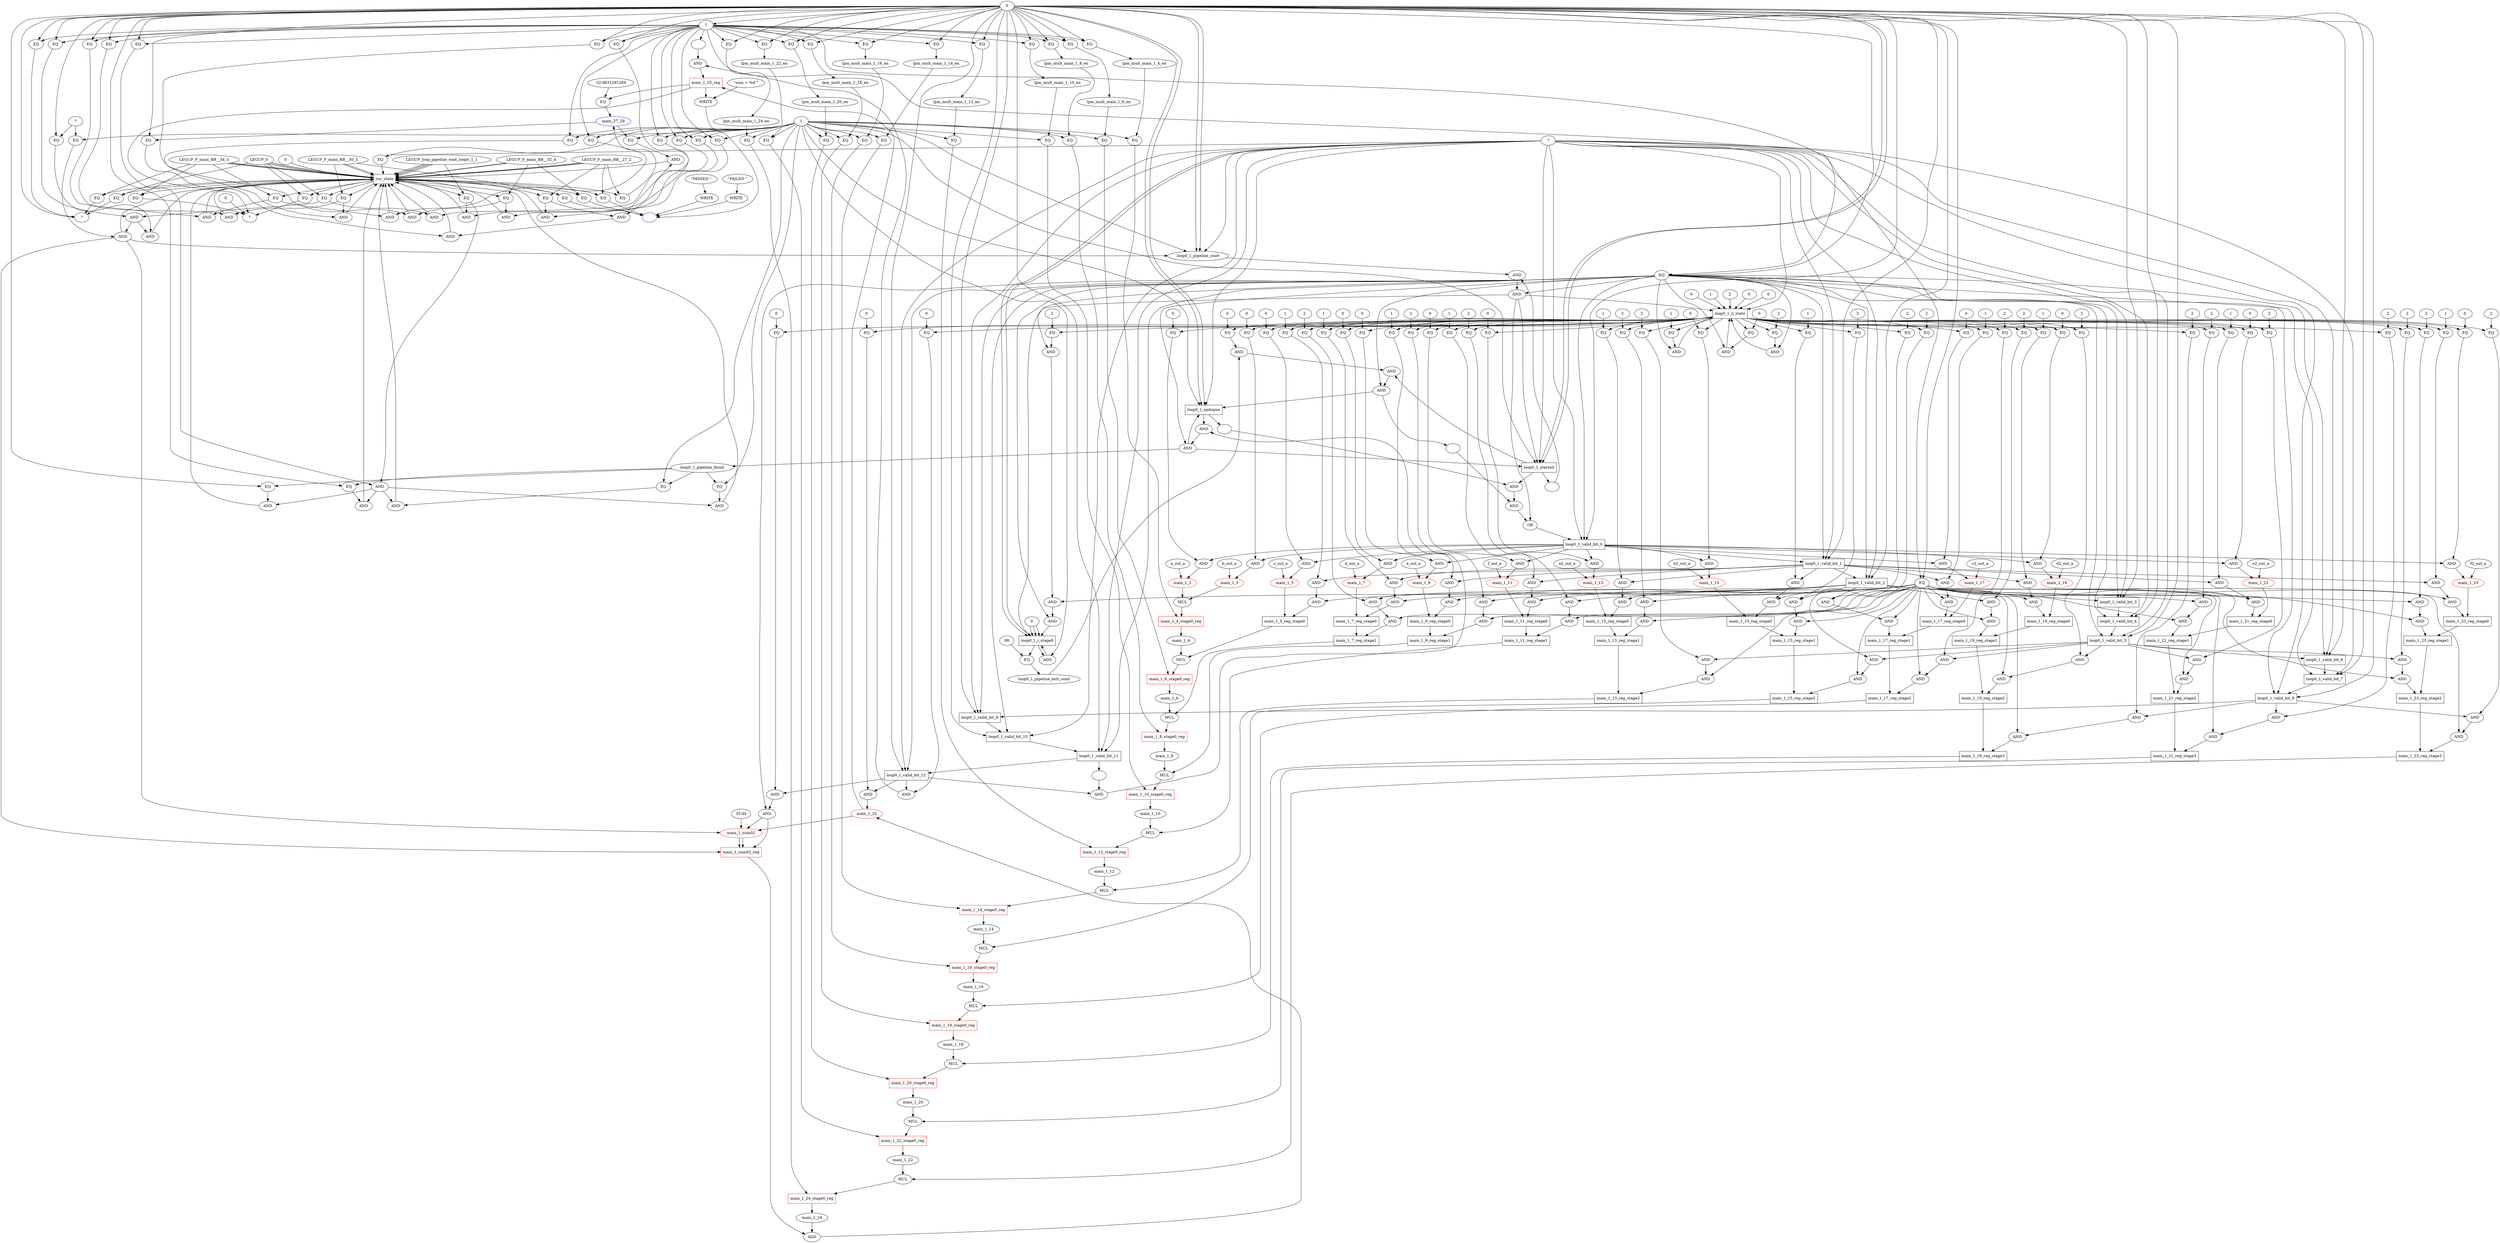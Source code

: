 //----------------------------------------------------------------------------//
// Generated by LegUp High-Level Synthesis Tool Version 4.0 (http://legup.org)
// Compiled: Mon Jun  4 15:32:40 2018
// University of Toronto
// For research and academic purposes only. Commercial use is prohibited.
// Please send bugs to: legup@eecg.toronto.edu
// Date: Wed Jan  2 16:47:41 2019
//----------------------------------------------------------------------------//

digraph {
Node0x2b02ba0[label="?"];
Node0x2b03070[label="0"];
Node0x2b03070 -> Node0x2b02ba0;
Node0x2b03290[label="EQ"];
Node0x2b03290 -> Node0x2b02ba0;
Node0x2b046b0[label="EQ"];
Node0x2b046b0 -> Node0x2b02ba0;
Node0x2b40550[label="EQ"];
Node0x2b40550 -> Node0x2b02ba0;
Node0x2b02e20[label="?"];
Node0x2b40840[label="0"];
Node0x2b40840 -> Node0x2b02e20;
Node0x2b14910[label="main_1_25_reg",shape=box,color=red];
Node0x2b14910 -> Node0x2b02e20;
Node0x2b40ab0[label="EQ"];
Node0x2b40ab0 -> Node0x2b02e20;
Node0x2b40d80[label="EQ"];
Node0x2b40d80 -> Node0x2b02e20;
Node0x2b8d130[label="",color=blue,color=blue,color=blue];
Node0x2b8d210[label="WRITE"];
Node0x2b8d210 -> Node0x2b8d130;
Node0x2b8d6c0[label="WRITE"];
Node0x2b8d6c0 -> Node0x2b8d130;
Node0x2b8dac0[label="WRITE"];
Node0x2b8dac0 -> Node0x2b8d130;
Node0x2b8def0[label="EQ"];
Node0x2b8def0 -> Node0x2b8d130;
Node0x2b8e1d0[label="EQ"];
Node0x2b8e1d0 -> Node0x2b8d130;
Node0x2b8e4b0[label="EQ"];
Node0x2b8e4b0 -> Node0x2b8d130;
Node0x2b02cf0[label="?"];
Node0x2b02cf0 -> Node0x2b03290;
Node0x2b03070 -> Node0x2b03290;
Node0x2b048c0[label="cur_state",shape=box];
Node0x2b048c0 -> Node0x2b046b0;
Node0x2b04ac0[label="LEGUP_0"];
Node0x2b04ac0 -> Node0x2b046b0;
Node0x2b048c0 -> Node0x2b40550;
Node0x2b05780[label="LEGUP_F_main_BB__34_5"];
Node0x2b05780 -> Node0x2b40550;
Node0x2b14b30[label="main_1_25",color=red];
Node0x2b14b30 -> Node0x2b14910;
Node0x2b3c510[label="AND"];
Node0x2b3c510 -> Node0x2b14910;
Node0x2b048c0 -> Node0x2b40ab0;
Node0x2b04ac0 -> Node0x2b40ab0;
Node0x2b048c0 -> Node0x2b40d80;
Node0x2b05780 -> Node0x2b40d80;
Node0x2b8d430[label="\"sum = %d \""];
Node0x2b8d430 -> Node0x2b8d210;
Node0x2b14910 -> Node0x2b8d210;
Node0x2b8d8c0[label="\"PASSED \""];
Node0x2b8d8c0 -> Node0x2b8d6c0;
Node0x2b8dcf0[label="\"FAILED \""];
Node0x2b8dcf0 -> Node0x2b8dac0;
Node0x2b048c0 -> Node0x2b8def0;
Node0x2b04f90[label="LEGUP_F_main_BB__27_2"];
Node0x2b04f90 -> Node0x2b8def0;
Node0x2b048c0 -> Node0x2b8e1d0;
Node0x2b050b0[label="LEGUP_F_main_BB__30_3"];
Node0x2b050b0 -> Node0x2b8e1d0;
Node0x2b048c0 -> Node0x2b8e4b0;
Node0x2b05530[label="LEGUP_F_main_BB__32_4"];
Node0x2b05530 -> Node0x2b8e4b0;
Node0x2b03070 -> Node0x2b02cf0;
Node0x2b04ac0 -> Node0x2b048c0;
Node0x2b04ce0[label="LEGUP_loop_pipeline_wait_loop0_1_1"];
Node0x2b04ce0 -> Node0x2b048c0;
Node0x2b04ac0 -> Node0x2b048c0;
Node0x2b04ce0 -> Node0x2b048c0;
Node0x2b04f90 -> Node0x2b048c0;
Node0x2b04ce0 -> Node0x2b048c0;
Node0x2b04f90 -> Node0x2b048c0;
Node0x2b04ce0 -> Node0x2b048c0;
Node0x2b04f90 -> Node0x2b048c0;
Node0x2b050b0 -> Node0x2b048c0;
Node0x2b05530 -> Node0x2b048c0;
Node0x2b050b0 -> Node0x2b048c0;
Node0x2b05780 -> Node0x2b048c0;
Node0x2b05530 -> Node0x2b048c0;
Node0x2b05780 -> Node0x2b048c0;
Node0x2b05780 -> Node0x2b048c0;
Node0x2b04ac0 -> Node0x2b048c0;
Node0x2b052f0[label="0"];
Node0x2b052f0 -> Node0x2b048c0;
Node0x2b05d50[label="AND"];
Node0x2b05d50 -> Node0x2b048c0;
Node0x2b066c0[label="AND"];
Node0x2b066c0 -> Node0x2b048c0;
Node0x2b07150[label="AND"];
Node0x2b07150 -> Node0x2b048c0;
Node0x2b07680[label="AND"];
Node0x2b07680 -> Node0x2b048c0;
Node0x2b07e20[label="AND"];
Node0x2b07e20 -> Node0x2b048c0;
Node0x2b12470[label="AND"];
Node0x2b12470 -> Node0x2b048c0;
Node0x2b129a0[label="AND"];
Node0x2b129a0 -> Node0x2b048c0;
Node0x2b12ed0[label="AND"];
Node0x2b12ed0 -> Node0x2b048c0;
Node0x2b13400[label="AND"];
Node0x2b13400 -> Node0x2b048c0;
Node0x2b13ba0[label="AND"];
Node0x2b13ba0 -> Node0x2b048c0;
Node0x2b3d590[label="AND"];
Node0x2b3d590 -> Node0x2b048c0;
Node0x2b3dac0[label="AND"];
Node0x2b3dac0 -> Node0x2b048c0;
Node0x2b3e260[label="AND"];
Node0x2b3e260 -> Node0x2b048c0;
Node0x2b3e790[label="AND"];
Node0x2b3e790 -> Node0x2b048c0;
Node0x2b3ef30[label="AND"];
Node0x2b3ef30 -> Node0x2b048c0;
Node0x2b3f570[label="AND"];
Node0x2b3f570 -> Node0x2b048c0;
Node0x2b3fd10[label="AND"];
Node0x2b3fd10 -> Node0x2b048c0;
Node0x2b40240[label="EQ"];
Node0x2b40240 -> Node0x2b048c0;
Node0x2b14d50[label="ADD"];
Node0x2b14d50 -> Node0x2b14b30;
Node0x2b3be10[label="AND"];
Node0x2b3be10 -> Node0x2b14b30;
Node0x2b3c710[label=""];
Node0x2b3c710 -> Node0x2b3c510;
Node0x2b3c980[label="AND"];
Node0x2b3c980 -> Node0x2b3c510;
Node0x2b05f50[label="EQ"];
Node0x2b05f50 -> Node0x2b05d50;
Node0x2b06250[label="EQ"];
Node0x2b06250 -> Node0x2b05d50;
Node0x2b068a0[label="AND"];
Node0x2b068a0 -> Node0x2b066c0;
Node0x2b06e10[label="EQ"];
Node0x2b06e10 -> Node0x2b066c0;
Node0x2b068a0 -> Node0x2b07150;
Node0x2b073a0[label="EQ"];
Node0x2b073a0 -> Node0x2b07150;
Node0x2b07860[label="EQ"];
Node0x2b07860 -> Node0x2b07680;
Node0x2b07b60[label="EQ"];
Node0x2b07b60 -> Node0x2b07680;
Node0x2b08000[label="AND"];
Node0x2b08000 -> Node0x2b07e20;
Node0x2b08570[label="EQ"];
Node0x2b08570 -> Node0x2b07e20;
Node0x2b08000 -> Node0x2b12470;
Node0x2b126c0[label="EQ"];
Node0x2b126c0 -> Node0x2b12470;
Node0x2b08000 -> Node0x2b129a0;
Node0x2b12bf0[label="EQ"];
Node0x2b12bf0 -> Node0x2b129a0;
Node0x2b08000 -> Node0x2b12ed0;
Node0x2b13120[label="EQ"];
Node0x2b13120 -> Node0x2b12ed0;
Node0x2b135e0[label="EQ"];
Node0x2b135e0 -> Node0x2b13400;
Node0x2b138e0[label="EQ"];
Node0x2b138e0 -> Node0x2b13400;
Node0x2b13d80[label="AND"];
Node0x2b13d80 -> Node0x2b13ba0;
Node0x2b142f0[label="EQ"];
Node0x2b142f0 -> Node0x2b13ba0;
Node0x2b13d80 -> Node0x2b3d590;
Node0x2b3d7e0[label="EQ"];
Node0x2b3d7e0 -> Node0x2b3d590;
Node0x2b3dca0[label="EQ"];
Node0x2b3dca0 -> Node0x2b3dac0;
Node0x2b3dfa0[label="EQ"];
Node0x2b3dfa0 -> Node0x2b3dac0;
Node0x2b3dca0 -> Node0x2b3e260;
Node0x2b3e4b0[label="EQ"];
Node0x2b3e4b0 -> Node0x2b3e260;
Node0x2b3e970[label="EQ"];
Node0x2b3e970 -> Node0x2b3e790;
Node0x2b3ec70[label="EQ"];
Node0x2b3ec70 -> Node0x2b3e790;
Node0x2b3e970 -> Node0x2b3ef30;
Node0x2b3f290[label="EQ"];
Node0x2b3f290 -> Node0x2b3ef30;
Node0x2b3f750[label="EQ"];
Node0x2b3f750 -> Node0x2b3f570;
Node0x2b3fa50[label="EQ"];
Node0x2b3fa50 -> Node0x2b3f570;
Node0x2b3f750 -> Node0x2b3fd10;
Node0x2b3ff60[label="EQ"];
Node0x2b3ff60 -> Node0x2b3fd10;
Node0x2b02920[label="?"];
Node0x2b02920 -> Node0x2b40240;
Node0x2b064a0[label="1"];
Node0x2b064a0 -> Node0x2b40240;
Node0x2b14f70[label="main_1_24"];
Node0x2b14f70 -> Node0x2b14d50;
Node0x2b3acf0[label="main_1_sum02_reg",shape=box,color=red,color=red];
Node0x2b3acf0 -> Node0x2b14d50;
Node0x2b3c030[label="EQ"];
Node0x2b3c030 -> Node0x2b3be10;
Node0x2b12090[label="loop0_1_valid_bit_12",shape=box];
Node0x2b12090 -> Node0x2b3be10;
Node0x2b02cf0 -> Node0x2b3c710;
Node0x2b3cba0[label="EQ"];
Node0x2b3cba0 -> Node0x2b3c980;
Node0x2b12090 -> Node0x2b3c980;
Node0x2b048c0 -> Node0x2b05f50;
Node0x2b04ac0 -> Node0x2b05f50;
Node0x2b02cf0 -> Node0x2b06250;
Node0x2b064a0 -> Node0x2b06250;
Node0x2b05f50 -> Node0x2b068a0;
Node0x2b06b30[label="EQ"];
Node0x2b06b30 -> Node0x2b068a0;
Node0x2b02a50[label="?"];
Node0x2b02a50 -> Node0x2b06e10;
Node0x2b064a0 -> Node0x2b06e10;
Node0x2b02a50 -> Node0x2b073a0;
Node0x2b03070 -> Node0x2b073a0;
Node0x2b048c0 -> Node0x2b07860;
Node0x2b04ce0 -> Node0x2b07860;
Node0x2b02cf0 -> Node0x2b07b60;
Node0x2b064a0 -> Node0x2b07b60;
Node0x2b07860 -> Node0x2b08000;
Node0x2b08290[label="EQ"];
Node0x2b08290 -> Node0x2b08000;
Node0x2b08770[label="loop0_1_pipeline_finish"];
Node0x2b08770 -> Node0x2b08570;
Node0x2b064a0 -> Node0x2b08570;
Node0x2b08770 -> Node0x2b126c0;
Node0x2b03070 -> Node0x2b126c0;
Node0x2b08770 -> Node0x2b12bf0;
Node0x2b064a0 -> Node0x2b12bf0;
Node0x2b08770 -> Node0x2b13120;
Node0x2b03070 -> Node0x2b13120;
Node0x2b048c0 -> Node0x2b135e0;
Node0x2b04f90 -> Node0x2b135e0;
Node0x2b02cf0 -> Node0x2b138e0;
Node0x2b064a0 -> Node0x2b138e0;
Node0x2b135e0 -> Node0x2b13d80;
Node0x2b14010[label="EQ"];
Node0x2b14010 -> Node0x2b13d80;
Node0x2b144f0[label="main_27_29",color=blue];
Node0x2b144f0 -> Node0x2b142f0;
Node0x2b064a0 -> Node0x2b142f0;
Node0x2b144f0 -> Node0x2b3d7e0;
Node0x2b03070 -> Node0x2b3d7e0;
Node0x2b048c0 -> Node0x2b3dca0;
Node0x2b050b0 -> Node0x2b3dca0;
Node0x2b02cf0 -> Node0x2b3dfa0;
Node0x2b064a0 -> Node0x2b3dfa0;
Node0x2b02cf0 -> Node0x2b3e4b0;
Node0x2b03070 -> Node0x2b3e4b0;
Node0x2b048c0 -> Node0x2b3e970;
Node0x2b05530 -> Node0x2b3e970;
Node0x2b02cf0 -> Node0x2b3ec70;
Node0x2b064a0 -> Node0x2b3ec70;
Node0x2b02cf0 -> Node0x2b3f290;
Node0x2b03070 -> Node0x2b3f290;
Node0x2b048c0 -> Node0x2b3f750;
Node0x2b05780 -> Node0x2b3f750;
Node0x2b02cf0 -> Node0x2b3fa50;
Node0x2b064a0 -> Node0x2b3fa50;
Node0x2b02cf0 -> Node0x2b3ff60;
Node0x2b03070 -> Node0x2b3ff60;
Node0x2b15190[label="main_1_24_stage0_reg",shape=box,color=red];
Node0x2b15190 -> Node0x2b14f70;
Node0x2b3aef0[label="main_1_sum02",color=red,color=red];
Node0x2b3aef0 -> Node0x2b3acf0;
Node0x2b3aef0 -> Node0x2b3acf0;
Node0x2b3b380[label="AND"];
Node0x2b3b380 -> Node0x2b3acf0;
Node0x2b066c0 -> Node0x2b3acf0;
Node0x2b0ac10[label="loop0_1_ii_state",shape=box];
Node0x2b0ac10 -> Node0x2b3c030;
Node0x2b3c2a0[label="0"];
Node0x2b3c2a0 -> Node0x2b3c030;
Node0x2b10400[label="loop0_1_valid_bit_11",shape=box];
Node0x2b10400 -> Node0x2b12090;
Node0x2b03070 -> Node0x2b12090;
Node0x2b08b90[label="EQ"];
Node0x2b08b90 -> Node0x2b12090;
Node0x2b02920 -> Node0x2b12090;
Node0x2b0ac10 -> Node0x2b3cba0;
Node0x2b3ce10[label="0"];
Node0x2b3ce10 -> Node0x2b3cba0;
Node0x2b02cf0 -> Node0x2b06b30;
Node0x2b03070 -> Node0x2b06b30;
Node0x2b02cf0 -> Node0x2b08290;
Node0x2b03070 -> Node0x2b08290;
Node0x2b08970[label="AND"];
Node0x2b08970 -> Node0x2b08770;
Node0x2b02cf0 -> Node0x2b14010;
Node0x2b03070 -> Node0x2b14010;
Node0x2b146f0[label="EQ"];
Node0x2b146f0 -> Node0x2b144f0;
Node0x2b3d280[label="EQ"];
Node0x2b3d280 -> Node0x2b144f0;
Node0x2b153b0[label="MUL"];
Node0x2b153b0 -> Node0x2b15190;
Node0x2b3a5a0[label="EQ"];
Node0x2b3a5a0 -> Node0x2b15190;
Node0x2b14b30 -> Node0x2b3aef0;
Node0x2b3b160[label="32'd0"];
Node0x2b3b160 -> Node0x2b3aef0;
Node0x2b3b380 -> Node0x2b3aef0;
Node0x2b066c0 -> Node0x2b3aef0;
Node0x2b08b90 -> Node0x2b3b380;
Node0x2b3b5e0[label="AND"];
Node0x2b3b5e0 -> Node0x2b3b380;
Node0x2b0ae30[label="0"];
Node0x2b0ae30 -> Node0x2b0ac10;
Node0x2b0b050[label="0"];
Node0x2b0b050 -> Node0x2b0ac10;
Node0x2b0b270[label="1"];
Node0x2b0b270 -> Node0x2b0ac10;
Node0x2b0b480[label="2"];
Node0x2b0b480 -> Node0x2b0ac10;
Node0x2b0b660[label="0"];
Node0x2b0b660 -> Node0x2b0ac10;
Node0x2b02920 -> Node0x2b0ac10;
Node0x2b09ca0[label="AND"];
Node0x2b09ca0 -> Node0x2b0ac10;
Node0x2b0b920[label="AND"];
Node0x2b0b920 -> Node0x2b0ac10;
Node0x2b0c020[label="AND"];
Node0x2b0c020 -> Node0x2b0ac10;
Node0x2b0c740[label="AND"];
Node0x2b0c740 -> Node0x2b0ac10;
Node0x2b10620[label="loop0_1_valid_bit_10",shape=box];
Node0x2b10620 -> Node0x2b10400;
Node0x2b03070 -> Node0x2b10400;
Node0x2b08b90 -> Node0x2b10400;
Node0x2b02920 -> Node0x2b10400;
Node0x2b02cf0 -> Node0x2b08b90;
Node0x2b03070 -> Node0x2b08b90;
Node0x2b08b90 -> Node0x2b08970;
Node0x2b08e90[label="AND"];
Node0x2b08e90 -> Node0x2b08970;
Node0x2b14910 -> Node0x2b146f0;
Node0x2b3d080[label="-32'd631291264"];
Node0x2b3d080 -> Node0x2b146f0;
Node0x2b048c0 -> Node0x2b3d280;
Node0x2b04f90 -> Node0x2b3d280;
Node0x2b155d0[label="main_1_22"];
Node0x2b155d0 -> Node0x2b153b0;
Node0x2b36ce0[label="main_1_23_reg_stage3",shape=box];
Node0x2b36ce0 -> Node0x2b153b0;
Node0x2b3a7a0[label="lpm_mult_main_1_24_en"];
Node0x2b3a7a0 -> Node0x2b3a5a0;
Node0x2b064a0 -> Node0x2b3a5a0;
Node0x2b3b800[label="EQ"];
Node0x2b3b800 -> Node0x2b3b5e0;
Node0x2b12090 -> Node0x2b3b5e0;
Node0x2b08b90 -> Node0x2b09ca0;
Node0x2b09f30[label="AND"];
Node0x2b09f30 -> Node0x2b09ca0;
Node0x2b08b90 -> Node0x2b0b920;
Node0x2b0bb90[label="EQ"];
Node0x2b0bb90 -> Node0x2b0b920;
Node0x2b08b90 -> Node0x2b0c020;
Node0x2b0c2b0[label="EQ"];
Node0x2b0c2b0 -> Node0x2b0c020;
Node0x2b08b90 -> Node0x2b0c740;
Node0x2b0c990[label="EQ"];
Node0x2b0c990 -> Node0x2b0c740;
Node0x2b10840[label="loop0_1_valid_bit_9",shape=box];
Node0x2b10840 -> Node0x2b10620;
Node0x2b03070 -> Node0x2b10620;
Node0x2b08b90 -> Node0x2b10620;
Node0x2b02920 -> Node0x2b10620;
Node0x2b09090[label="loop0_1_epilogue",shape=box];
Node0x2b09090 -> Node0x2b08e90;
Node0x2b0ffe0[label="AND"];
Node0x2b0ffe0 -> Node0x2b08e90;
Node0x2b157f0[label="main_1_22_stage0_reg",shape=box,color=red];
Node0x2b157f0 -> Node0x2b155d0;
Node0x2b36ee0[label="main_1_23_reg_stage2",shape=box];
Node0x2b36ee0 -> Node0x2b36ce0;
Node0x2b39c50[label="AND"];
Node0x2b39c50 -> Node0x2b36ce0;
Node0x2b3a9a0[label="EQ"];
Node0x2b3a9a0 -> Node0x2b3a7a0;
Node0x2b0ac10 -> Node0x2b3b800;
Node0x2b3ba70[label="0"];
Node0x2b3ba70 -> Node0x2b3b800;
Node0x2b0a150[label="loop0_1_pipeline_start"];
Node0x2b0a150 -> Node0x2b09f30;
Node0x2b0a530[label=""];
Node0x2b0a530 -> Node0x2b09f30;
Node0x2b0ac10 -> Node0x2b0bb90;
Node0x2b0be00[label="0"];
Node0x2b0be00 -> Node0x2b0bb90;
Node0x2b0ac10 -> Node0x2b0c2b0;
Node0x2b0c520[label="1"];
Node0x2b0c520 -> Node0x2b0c2b0;
Node0x2b0ac10 -> Node0x2b0c990;
Node0x2b0cc00[label="2"];
Node0x2b0cc00 -> Node0x2b0c990;
Node0x2b10a60[label="loop0_1_valid_bit_8",shape=box];
Node0x2b10a60 -> Node0x2b10840;
Node0x2b03070 -> Node0x2b10840;
Node0x2b08b90 -> Node0x2b10840;
Node0x2b02920 -> Node0x2b10840;
Node0x2b03070 -> Node0x2b09090;
Node0x2b064a0 -> Node0x2b09090;
Node0x2b03070 -> Node0x2b09090;
Node0x2b02920 -> Node0x2b09090;
Node0x2b09480[label="AND"];
Node0x2b09480 -> Node0x2b09090;
Node0x2b08970 -> Node0x2b09090;
Node0x2b10200[label=""];
Node0x2b10200 -> Node0x2b0ffe0;
Node0x2b12090 -> Node0x2b0ffe0;
Node0x2b15a10[label="MUL"];
Node0x2b15a10 -> Node0x2b157f0;
Node0x2b36590[label="EQ"];
Node0x2b36590 -> Node0x2b157f0;
Node0x2b370e0[label="main_1_23_reg_stage1",shape=box];
Node0x2b370e0 -> Node0x2b36ee0;
Node0x2b39300[label="AND"];
Node0x2b39300 -> Node0x2b36ee0;
Node0x2b1c240[label="EQ"];
Node0x2b1c240 -> Node0x2b39c50;
Node0x2b39ea0[label="AND"];
Node0x2b39ea0 -> Node0x2b39c50;
Node0x2b02cf0 -> Node0x2b3a9a0;
Node0x2b03070 -> Node0x2b3a9a0;
Node0x2b03070 -> Node0x2b0a150;
Node0x2b03070 -> Node0x2b0a150;
Node0x2b064a0 -> Node0x2b0a150;
Node0x2b02920 -> Node0x2b0a150;
Node0x2b066c0 -> Node0x2b0a150;
Node0x2b09930[label="loop0_1_started",shape=box];
Node0x2b09930 -> Node0x2b0a530;
Node0x2b10c80[label="loop0_1_valid_bit_7",shape=box];
Node0x2b10c80 -> Node0x2b10a60;
Node0x2b03070 -> Node0x2b10a60;
Node0x2b08b90 -> Node0x2b10a60;
Node0x2b02920 -> Node0x2b10a60;
Node0x2b08b90 -> Node0x2b09480;
Node0x2b09710[label="AND"];
Node0x2b09710 -> Node0x2b09480;
Node0x2b10400 -> Node0x2b10200;
Node0x2b15c30[label="main_1_20"];
Node0x2b15c30 -> Node0x2b15a10;
Node0x2b32cd0[label="main_1_21_reg_stage3",shape=box];
Node0x2b32cd0 -> Node0x2b15a10;
Node0x2b36790[label="lpm_mult_main_1_22_en"];
Node0x2b36790 -> Node0x2b36590;
Node0x2b064a0 -> Node0x2b36590;
Node0x2b37300[label="main_1_23_reg_stage0",shape=box];
Node0x2b37300 -> Node0x2b370e0;
Node0x2b389b0[label="AND"];
Node0x2b389b0 -> Node0x2b370e0;
Node0x2b1c240 -> Node0x2b39300;
Node0x2b39550[label="AND"];
Node0x2b39550 -> Node0x2b39300;
Node0x2b02cf0 -> Node0x2b1c240;
Node0x2b03070 -> Node0x2b1c240;
Node0x2b3a0c0[label="EQ"];
Node0x2b3a0c0 -> Node0x2b39ea0;
Node0x2b10a60 -> Node0x2b39ea0;
Node0x2b03070 -> Node0x2b09930;
Node0x2b064a0 -> Node0x2b09930;
Node0x2b03070 -> Node0x2b09930;
Node0x2b02920 -> Node0x2b09930;
Node0x2b09ca0 -> Node0x2b09930;
Node0x2b08970 -> Node0x2b09930;
Node0x2b10ea0[label="loop0_1_valid_bit_6",shape=box];
Node0x2b10ea0 -> Node0x2b10c80;
Node0x2b03070 -> Node0x2b10c80;
Node0x2b08b90 -> Node0x2b10c80;
Node0x2b02920 -> Node0x2b10c80;
Node0x2b09930 -> Node0x2b09710;
Node0x2b0a7f0[label="AND"];
Node0x2b0a7f0 -> Node0x2b09710;
Node0x2b15e50[label="main_1_20_stage0_reg",shape=box,color=red];
Node0x2b15e50 -> Node0x2b15c30;
Node0x2b32ed0[label="main_1_21_reg_stage2",shape=box];
Node0x2b32ed0 -> Node0x2b32cd0;
Node0x2b35c40[label="AND"];
Node0x2b35c40 -> Node0x2b32cd0;
Node0x2b36990[label="EQ"];
Node0x2b36990 -> Node0x2b36790;
Node0x2b37520[label="main_1_23",color=red];
Node0x2b37520 -> Node0x2b37300;
Node0x2b38060[label="AND"];
Node0x2b38060 -> Node0x2b37300;
Node0x2b1c240 -> Node0x2b389b0;
Node0x2b38c00[label="AND"];
Node0x2b38c00 -> Node0x2b389b0;
Node0x2b39770[label="EQ"];
Node0x2b39770 -> Node0x2b39550;
Node0x2b110c0[label="loop0_1_valid_bit_5",shape=box];
Node0x2b110c0 -> Node0x2b39550;
Node0x2b0ac10 -> Node0x2b3a0c0;
Node0x2b3a330[label="2"];
Node0x2b3a330 -> Node0x2b3a0c0;
Node0x2b110c0 -> Node0x2b10ea0;
Node0x2b03070 -> Node0x2b10ea0;
Node0x2b08b90 -> Node0x2b10ea0;
Node0x2b02920 -> Node0x2b10ea0;
Node0x2b0aa10[label="EQ"];
Node0x2b0aa10 -> Node0x2b0a7f0;
Node0x2b0d020[label="loop0_1_pipeline_exit_cond"];
Node0x2b0d020 -> Node0x2b0a7f0;
Node0x2b16070[label="MUL"];
Node0x2b16070 -> Node0x2b15e50;
Node0x2b32580[label="EQ"];
Node0x2b32580 -> Node0x2b15e50;
Node0x2b330d0[label="main_1_21_reg_stage1",shape=box];
Node0x2b330d0 -> Node0x2b32ed0;
Node0x2b352f0[label="AND"];
Node0x2b352f0 -> Node0x2b32ed0;
Node0x2b1c240 -> Node0x2b35c40;
Node0x2b35e90[label="AND"];
Node0x2b35e90 -> Node0x2b35c40;
Node0x2b02cf0 -> Node0x2b36990;
Node0x2b03070 -> Node0x2b36990;
Node0x2b37740[label="f2_out_a"];
Node0x2b37740 -> Node0x2b37520;
Node0x2b37960[label="AND"];
Node0x2b37960 -> Node0x2b37520;
Node0x2b1c240 -> Node0x2b38060;
Node0x2b382b0[label="AND"];
Node0x2b382b0 -> Node0x2b38060;
Node0x2b38e20[label="EQ"];
Node0x2b38e20 -> Node0x2b38c00;
Node0x2b0e820[label="loop0_1_valid_bit_2",shape=box];
Node0x2b0e820 -> Node0x2b38c00;
Node0x2b0ac10 -> Node0x2b39770;
Node0x2b399e0[label="2"];
Node0x2b399e0 -> Node0x2b39770;
Node0x2b112e0[label="loop0_1_valid_bit_4",shape=box];
Node0x2b112e0 -> Node0x2b110c0;
Node0x2b03070 -> Node0x2b110c0;
Node0x2b08b90 -> Node0x2b110c0;
Node0x2b02920 -> Node0x2b110c0;
Node0x2b0ac10 -> Node0x2b0aa10;
Node0x2b0ce20[label="0"];
Node0x2b0ce20 -> Node0x2b0aa10;
Node0x2b0d220[label="EQ"];
Node0x2b0d220 -> Node0x2b0d020;
Node0x2b16290[label="main_1_18"];
Node0x2b16290 -> Node0x2b16070;
Node0x2b2ecc0[label="main_1_19_reg_stage3",shape=box];
Node0x2b2ecc0 -> Node0x2b16070;
Node0x2b32780[label="lpm_mult_main_1_20_en"];
Node0x2b32780 -> Node0x2b32580;
Node0x2b064a0 -> Node0x2b32580;
Node0x2b332f0[label="main_1_21_reg_stage0",shape=box];
Node0x2b332f0 -> Node0x2b330d0;
Node0x2b349a0[label="AND"];
Node0x2b349a0 -> Node0x2b330d0;
Node0x2b1c240 -> Node0x2b352f0;
Node0x2b35540[label="AND"];
Node0x2b35540 -> Node0x2b352f0;
Node0x2b360b0[label="EQ"];
Node0x2b360b0 -> Node0x2b35e90;
Node0x2b10a60 -> Node0x2b35e90;
Node0x2b37b80[label="EQ"];
Node0x2b37b80 -> Node0x2b37960;
Node0x2b0ec20[label="loop0_1_valid_bit_0",shape=box];
Node0x2b0ec20 -> Node0x2b37960;
Node0x2b384d0[label="EQ"];
Node0x2b384d0 -> Node0x2b382b0;
Node0x2b0ea20[label="loop0_1_valid_bit_1",shape=box];
Node0x2b0ea20 -> Node0x2b382b0;
Node0x2b0ac10 -> Node0x2b38e20;
Node0x2b39090[label="2"];
Node0x2b39090 -> Node0x2b38e20;
Node0x2b0ea20 -> Node0x2b0e820;
Node0x2b03070 -> Node0x2b0e820;
Node0x2b08b90 -> Node0x2b0e820;
Node0x2b02920 -> Node0x2b0e820;
Node0x2b11500[label="loop0_1_valid_bit_3",shape=box];
Node0x2b11500 -> Node0x2b112e0;
Node0x2b03070 -> Node0x2b112e0;
Node0x2b08b90 -> Node0x2b112e0;
Node0x2b02920 -> Node0x2b112e0;
Node0x2b0d420[label="loop0_1_i_stage0",shape=box];
Node0x2b0d420 -> Node0x2b0d220;
Node0x2b0fd90[label="98"];
Node0x2b0fd90 -> Node0x2b0d220;
Node0x2b164b0[label="main_1_18_stage0_reg",shape=box,color=red];
Node0x2b164b0 -> Node0x2b16290;
Node0x2b2eec0[label="main_1_19_reg_stage2",shape=box];
Node0x2b2eec0 -> Node0x2b2ecc0;
Node0x2b31c30[label="AND"];
Node0x2b31c30 -> Node0x2b2ecc0;
Node0x2b32980[label="EQ"];
Node0x2b32980 -> Node0x2b32780;
Node0x2b33510[label="main_1_21",color=red];
Node0x2b33510 -> Node0x2b332f0;
Node0x2b34050[label="AND"];
Node0x2b34050 -> Node0x2b332f0;
Node0x2b1c240 -> Node0x2b349a0;
Node0x2b34bf0[label="AND"];
Node0x2b34bf0 -> Node0x2b349a0;
Node0x2b35760[label="EQ"];
Node0x2b35760 -> Node0x2b35540;
Node0x2b110c0 -> Node0x2b35540;
Node0x2b0ac10 -> Node0x2b360b0;
Node0x2b36320[label="2"];
Node0x2b36320 -> Node0x2b360b0;
Node0x2b0ac10 -> Node0x2b37b80;
Node0x2b37df0[label="0"];
Node0x2b37df0 -> Node0x2b37b80;
Node0x2b0ee40[label="OR"];
Node0x2b0ee40 -> Node0x2b0ec20;
Node0x2b03070 -> Node0x2b0ec20;
Node0x2b08b90 -> Node0x2b0ec20;
Node0x2b02920 -> Node0x2b0ec20;
Node0x2b0ac10 -> Node0x2b384d0;
Node0x2b38740[label="1"];
Node0x2b38740 -> Node0x2b384d0;
Node0x2b0ec20 -> Node0x2b0ea20;
Node0x2b03070 -> Node0x2b0ea20;
Node0x2b08b90 -> Node0x2b0ea20;
Node0x2b02920 -> Node0x2b0ea20;
Node0x2b0e820 -> Node0x2b11500;
Node0x2b03070 -> Node0x2b11500;
Node0x2b08b90 -> Node0x2b11500;
Node0x2b02920 -> Node0x2b11500;
Node0x2b0d640[label="0"];
Node0x2b0d640 -> Node0x2b0d420;
Node0x2b0d640 -> Node0x2b0d420;
Node0x2b0d8d0[label="ADD"];
Node0x2b0d8d0 -> Node0x2b0d420;
Node0x2b0d640 -> Node0x2b0d420;
Node0x2b02920 -> Node0x2b0d420;
Node0x2b09ca0 -> Node0x2b0d420;
Node0x2b0dc90[label="AND"];
Node0x2b0dc90 -> Node0x2b0d420;
Node0x2b02920 -> Node0x2b0d420;
Node0x2b166d0[label="MUL"];
Node0x2b166d0 -> Node0x2b164b0;
Node0x2b2e570[label="EQ"];
Node0x2b2e570 -> Node0x2b164b0;
Node0x2b2f0c0[label="main_1_19_reg_stage1",shape=box];
Node0x2b2f0c0 -> Node0x2b2eec0;
Node0x2b312e0[label="AND"];
Node0x2b312e0 -> Node0x2b2eec0;
Node0x2b1c240 -> Node0x2b31c30;
Node0x2b31e80[label="AND"];
Node0x2b31e80 -> Node0x2b31c30;
Node0x2b02cf0 -> Node0x2b32980;
Node0x2b03070 -> Node0x2b32980;
Node0x2b33730[label="e2_out_a"];
Node0x2b33730 -> Node0x2b33510;
Node0x2b33950[label="AND"];
Node0x2b33950 -> Node0x2b33510;
Node0x2b1c240 -> Node0x2b34050;
Node0x2b342a0[label="AND"];
Node0x2b342a0 -> Node0x2b34050;
Node0x2b34e10[label="EQ"];
Node0x2b34e10 -> Node0x2b34bf0;
Node0x2b0e820 -> Node0x2b34bf0;
Node0x2b0ac10 -> Node0x2b35760;
Node0x2b359d0[label="2"];
Node0x2b359d0 -> Node0x2b35760;
Node0x2b09ca0 -> Node0x2b0ee40;
Node0x2b0f0d0[label="AND"];
Node0x2b0f0d0 -> Node0x2b0ee40;
Node0x2b0d420 -> Node0x2b0d8d0;
Node0x2b064a0 -> Node0x2b0d8d0;
Node0x2b08b90 -> Node0x2b0dc90;
Node0x2b0df00[label="AND"];
Node0x2b0df00 -> Node0x2b0dc90;
Node0x2b168f0[label="main_1_16"];
Node0x2b168f0 -> Node0x2b166d0;
Node0x2b2b820[label="main_1_17_reg_stage2",shape=box];
Node0x2b2b820 -> Node0x2b166d0;
Node0x2b2e770[label="lpm_mult_main_1_18_en"];
Node0x2b2e770 -> Node0x2b2e570;
Node0x2b064a0 -> Node0x2b2e570;
Node0x2b2f2e0[label="main_1_19_reg_stage0",shape=box];
Node0x2b2f2e0 -> Node0x2b2f0c0;
Node0x2b30990[label="AND"];
Node0x2b30990 -> Node0x2b2f0c0;
Node0x2b1c240 -> Node0x2b312e0;
Node0x2b31530[label="AND"];
Node0x2b31530 -> Node0x2b312e0;
Node0x2b320a0[label="EQ"];
Node0x2b320a0 -> Node0x2b31e80;
Node0x2b10a60 -> Node0x2b31e80;
Node0x2b33b70[label="EQ"];
Node0x2b33b70 -> Node0x2b33950;
Node0x2b0ec20 -> Node0x2b33950;
Node0x2b344c0[label="EQ"];
Node0x2b344c0 -> Node0x2b342a0;
Node0x2b0ea20 -> Node0x2b342a0;
Node0x2b0ac10 -> Node0x2b34e10;
Node0x2b35080[label="2"];
Node0x2b35080 -> Node0x2b34e10;
Node0x2b0f2f0[label="AND"];
Node0x2b0f2f0 -> Node0x2b0f0d0;
Node0x2b0f7d0[label=""];
Node0x2b0f7d0 -> Node0x2b0f0d0;
Node0x2b0e120[label="AND"];
Node0x2b0e120 -> Node0x2b0df00;
Node0x2b0e820 -> Node0x2b0df00;
Node0x2b16b10[label="main_1_16_stage0_reg",shape=box,color=red];
Node0x2b16b10 -> Node0x2b168f0;
Node0x2b2ba20[label="main_1_17_reg_stage1",shape=box];
Node0x2b2ba20 -> Node0x2b2b820;
Node0x2b2dc20[label="AND"];
Node0x2b2dc20 -> Node0x2b2b820;
Node0x2b2e970[label="EQ"];
Node0x2b2e970 -> Node0x2b2e770;
Node0x2b2f500[label="main_1_19",color=red];
Node0x2b2f500 -> Node0x2b2f2e0;
Node0x2b30040[label="AND"];
Node0x2b30040 -> Node0x2b2f2e0;
Node0x2b1c240 -> Node0x2b30990;
Node0x2b30be0[label="AND"];
Node0x2b30be0 -> Node0x2b30990;
Node0x2b31750[label="EQ"];
Node0x2b31750 -> Node0x2b31530;
Node0x2b110c0 -> Node0x2b31530;
Node0x2b0ac10 -> Node0x2b320a0;
Node0x2b32310[label="2"];
Node0x2b32310 -> Node0x2b320a0;
Node0x2b0ac10 -> Node0x2b33b70;
Node0x2b33de0[label="0"];
Node0x2b33de0 -> Node0x2b33b70;
Node0x2b0ac10 -> Node0x2b344c0;
Node0x2b34730[label="1"];
Node0x2b34730 -> Node0x2b344c0;
Node0x2b09930 -> Node0x2b0f2f0;
Node0x2b0f560[label=""];
Node0x2b0f560 -> Node0x2b0f2f0;
Node0x2b09480 -> Node0x2b0f7d0;
Node0x2b08b90 -> Node0x2b0e120;
Node0x2b0e390[label="EQ"];
Node0x2b0e390 -> Node0x2b0e120;
Node0x2b16d30[label="MUL"];
Node0x2b16d30 -> Node0x2b16b10;
Node0x2b2b0d0[label="EQ"];
Node0x2b2b0d0 -> Node0x2b16b10;
Node0x2b2bc20[label="main_1_17_reg_stage0",shape=box];
Node0x2b2bc20 -> Node0x2b2ba20;
Node0x2b2d2d0[label="AND"];
Node0x2b2d2d0 -> Node0x2b2ba20;
Node0x2b1c240 -> Node0x2b2dc20;
Node0x2b2de70[label="AND"];
Node0x2b2de70 -> Node0x2b2dc20;
Node0x2b02cf0 -> Node0x2b2e970;
Node0x2b03070 -> Node0x2b2e970;
Node0x2b2f720[label="d2_out_a"];
Node0x2b2f720 -> Node0x2b2f500;
Node0x2b2f940[label="AND"];
Node0x2b2f940 -> Node0x2b2f500;
Node0x2b1c240 -> Node0x2b30040;
Node0x2b30290[label="AND"];
Node0x2b30290 -> Node0x2b30040;
Node0x2b30e00[label="EQ"];
Node0x2b30e00 -> Node0x2b30be0;
Node0x2b0e820 -> Node0x2b30be0;
Node0x2b0ac10 -> Node0x2b31750;
Node0x2b319c0[label="2"];
Node0x2b319c0 -> Node0x2b31750;
Node0x2b09090 -> Node0x2b0f560;
Node0x2b0ac10 -> Node0x2b0e390;
Node0x2b0e600[label="2"];
Node0x2b0e600 -> Node0x2b0e390;
Node0x2b16f50[label="main_1_14"];
Node0x2b16f50 -> Node0x2b16d30;
Node0x2b28380[label="main_1_15_reg_stage2",shape=box];
Node0x2b28380 -> Node0x2b16d30;
Node0x2b2b2d0[label="lpm_mult_main_1_16_en"];
Node0x2b2b2d0 -> Node0x2b2b0d0;
Node0x2b064a0 -> Node0x2b2b0d0;
Node0x2b2be40[label="main_1_17",color=red];
Node0x2b2be40 -> Node0x2b2bc20;
Node0x2b2c980[label="AND"];
Node0x2b2c980 -> Node0x2b2bc20;
Node0x2b1c240 -> Node0x2b2d2d0;
Node0x2b2d520[label="AND"];
Node0x2b2d520 -> Node0x2b2d2d0;
Node0x2b2e090[label="EQ"];
Node0x2b2e090 -> Node0x2b2de70;
Node0x2b110c0 -> Node0x2b2de70;
Node0x2b2fb60[label="EQ"];
Node0x2b2fb60 -> Node0x2b2f940;
Node0x2b0ec20 -> Node0x2b2f940;
Node0x2b304b0[label="EQ"];
Node0x2b304b0 -> Node0x2b30290;
Node0x2b0ea20 -> Node0x2b30290;
Node0x2b0ac10 -> Node0x2b30e00;
Node0x2b31070[label="2"];
Node0x2b31070 -> Node0x2b30e00;
Node0x2b17170[label="main_1_14_stage0_reg",shape=box,color=red];
Node0x2b17170 -> Node0x2b16f50;
Node0x2b28580[label="main_1_15_reg_stage1",shape=box];
Node0x2b28580 -> Node0x2b28380;
Node0x2b2a780[label="AND"];
Node0x2b2a780 -> Node0x2b28380;
Node0x2b2b4d0[label="EQ"];
Node0x2b2b4d0 -> Node0x2b2b2d0;
Node0x2b2c060[label="c2_out_a"];
Node0x2b2c060 -> Node0x2b2be40;
Node0x2b2c280[label="AND"];
Node0x2b2c280 -> Node0x2b2be40;
Node0x2b1c240 -> Node0x2b2c980;
Node0x2b2cbd0[label="AND"];
Node0x2b2cbd0 -> Node0x2b2c980;
Node0x2b2d740[label="EQ"];
Node0x2b2d740 -> Node0x2b2d520;
Node0x2b0e820 -> Node0x2b2d520;
Node0x2b0ac10 -> Node0x2b2e090;
Node0x2b2e300[label="2"];
Node0x2b2e300 -> Node0x2b2e090;
Node0x2b0ac10 -> Node0x2b2fb60;
Node0x2b2fdd0[label="0"];
Node0x2b2fdd0 -> Node0x2b2fb60;
Node0x2b0ac10 -> Node0x2b304b0;
Node0x2b30720[label="1"];
Node0x2b30720 -> Node0x2b304b0;
Node0x2b17390[label="MUL"];
Node0x2b17390 -> Node0x2b17170;
Node0x2b27c30[label="EQ"];
Node0x2b27c30 -> Node0x2b17170;
Node0x2b28780[label="main_1_15_reg_stage0",shape=box];
Node0x2b28780 -> Node0x2b28580;
Node0x2b29e30[label="AND"];
Node0x2b29e30 -> Node0x2b28580;
Node0x2b1c240 -> Node0x2b2a780;
Node0x2b2a9d0[label="AND"];
Node0x2b2a9d0 -> Node0x2b2a780;
Node0x2b02cf0 -> Node0x2b2b4d0;
Node0x2b03070 -> Node0x2b2b4d0;
Node0x2b2c4a0[label="EQ"];
Node0x2b2c4a0 -> Node0x2b2c280;
Node0x2b0ec20 -> Node0x2b2c280;
Node0x2b2cdf0[label="EQ"];
Node0x2b2cdf0 -> Node0x2b2cbd0;
Node0x2b0ea20 -> Node0x2b2cbd0;
Node0x2b0ac10 -> Node0x2b2d740;
Node0x2b2d9b0[label="2"];
Node0x2b2d9b0 -> Node0x2b2d740;
Node0x2b175b0[label="main_1_12"];
Node0x2b175b0 -> Node0x2b17390;
Node0x2b24ee0[label="main_1_13_reg_stage2",shape=box];
Node0x2b24ee0 -> Node0x2b17390;
Node0x2b27e30[label="lpm_mult_main_1_14_en"];
Node0x2b27e30 -> Node0x2b27c30;
Node0x2b064a0 -> Node0x2b27c30;
Node0x2b289a0[label="main_1_15",color=red];
Node0x2b289a0 -> Node0x2b28780;
Node0x2b294e0[label="AND"];
Node0x2b294e0 -> Node0x2b28780;
Node0x2b1c240 -> Node0x2b29e30;
Node0x2b2a080[label="AND"];
Node0x2b2a080 -> Node0x2b29e30;
Node0x2b2abf0[label="EQ"];
Node0x2b2abf0 -> Node0x2b2a9d0;
Node0x2b110c0 -> Node0x2b2a9d0;
Node0x2b0ac10 -> Node0x2b2c4a0;
Node0x2b2c710[label="0"];
Node0x2b2c710 -> Node0x2b2c4a0;
Node0x2b0ac10 -> Node0x2b2cdf0;
Node0x2b2d060[label="1"];
Node0x2b2d060 -> Node0x2b2cdf0;
Node0x2b177d0[label="main_1_12_stage0_reg",shape=box,color=red];
Node0x2b177d0 -> Node0x2b175b0;
Node0x2b250e0[label="main_1_13_reg_stage1",shape=box];
Node0x2b250e0 -> Node0x2b24ee0;
Node0x2b272e0[label="AND"];
Node0x2b272e0 -> Node0x2b24ee0;
Node0x2b28030[label="EQ"];
Node0x2b28030 -> Node0x2b27e30;
Node0x2b28bc0[label="b2_out_a"];
Node0x2b28bc0 -> Node0x2b289a0;
Node0x2b28de0[label="AND"];
Node0x2b28de0 -> Node0x2b289a0;
Node0x2b1c240 -> Node0x2b294e0;
Node0x2b29730[label="AND"];
Node0x2b29730 -> Node0x2b294e0;
Node0x2b2a2a0[label="EQ"];
Node0x2b2a2a0 -> Node0x2b2a080;
Node0x2b0e820 -> Node0x2b2a080;
Node0x2b0ac10 -> Node0x2b2abf0;
Node0x2b2ae60[label="2"];
Node0x2b2ae60 -> Node0x2b2abf0;
Node0x2b179f0[label="MUL"];
Node0x2b179f0 -> Node0x2b177d0;
Node0x2b24790[label="EQ"];
Node0x2b24790 -> Node0x2b177d0;
Node0x2b252e0[label="main_1_13_reg_stage0",shape=box];
Node0x2b252e0 -> Node0x2b250e0;
Node0x2b26990[label="AND"];
Node0x2b26990 -> Node0x2b250e0;
Node0x2b1c240 -> Node0x2b272e0;
Node0x2b27530[label="AND"];
Node0x2b27530 -> Node0x2b272e0;
Node0x2b02cf0 -> Node0x2b28030;
Node0x2b03070 -> Node0x2b28030;
Node0x2b29000[label="EQ"];
Node0x2b29000 -> Node0x2b28de0;
Node0x2b0ec20 -> Node0x2b28de0;
Node0x2b29950[label="EQ"];
Node0x2b29950 -> Node0x2b29730;
Node0x2b0ea20 -> Node0x2b29730;
Node0x2b0ac10 -> Node0x2b2a2a0;
Node0x2b2a510[label="2"];
Node0x2b2a510 -> Node0x2b2a2a0;
Node0x2b17c10[label="main_1_10"];
Node0x2b17c10 -> Node0x2b179f0;
Node0x2b225b0[label="main_1_11_reg_stage1",shape=box];
Node0x2b225b0 -> Node0x2b179f0;
Node0x2b24990[label="lpm_mult_main_1_12_en"];
Node0x2b24990 -> Node0x2b24790;
Node0x2b064a0 -> Node0x2b24790;
Node0x2b25500[label="main_1_13",color=red];
Node0x2b25500 -> Node0x2b252e0;
Node0x2b26040[label="AND"];
Node0x2b26040 -> Node0x2b252e0;
Node0x2b1c240 -> Node0x2b26990;
Node0x2b26be0[label="AND"];
Node0x2b26be0 -> Node0x2b26990;
Node0x2b27750[label="EQ"];
Node0x2b27750 -> Node0x2b27530;
Node0x2b110c0 -> Node0x2b27530;
Node0x2b0ac10 -> Node0x2b29000;
Node0x2b29270[label="0"];
Node0x2b29270 -> Node0x2b29000;
Node0x2b0ac10 -> Node0x2b29950;
Node0x2b29bc0[label="1"];
Node0x2b29bc0 -> Node0x2b29950;
Node0x2b17e30[label="main_1_10_stage0_reg",shape=box,color=red];
Node0x2b17e30 -> Node0x2b17c10;
Node0x2b227b0[label="main_1_11_reg_stage0",shape=box];
Node0x2b227b0 -> Node0x2b225b0;
Node0x2b23e40[label="AND"];
Node0x2b23e40 -> Node0x2b225b0;
Node0x2b24b90[label="EQ"];
Node0x2b24b90 -> Node0x2b24990;
Node0x2b25720[label="a2_out_a"];
Node0x2b25720 -> Node0x2b25500;
Node0x2b25940[label="AND"];
Node0x2b25940 -> Node0x2b25500;
Node0x2b1c240 -> Node0x2b26040;
Node0x2b26290[label="AND"];
Node0x2b26290 -> Node0x2b26040;
Node0x2b26e00[label="EQ"];
Node0x2b26e00 -> Node0x2b26be0;
Node0x2b0e820 -> Node0x2b26be0;
Node0x2b0ac10 -> Node0x2b27750;
Node0x2b279c0[label="2"];
Node0x2b279c0 -> Node0x2b27750;
Node0x2b18050[label="MUL"];
Node0x2b18050 -> Node0x2b17e30;
Node0x2b21e60[label="EQ"];
Node0x2b21e60 -> Node0x2b17e30;
Node0x2b229b0[label="main_1_11",color=red];
Node0x2b229b0 -> Node0x2b227b0;
Node0x2b234f0[label="AND"];
Node0x2b234f0 -> Node0x2b227b0;
Node0x2b1c240 -> Node0x2b23e40;
Node0x2b24090[label="AND"];
Node0x2b24090 -> Node0x2b23e40;
Node0x2b02cf0 -> Node0x2b24b90;
Node0x2b03070 -> Node0x2b24b90;
Node0x2b25b60[label="EQ"];
Node0x2b25b60 -> Node0x2b25940;
Node0x2b0ec20 -> Node0x2b25940;
Node0x2b264b0[label="EQ"];
Node0x2b264b0 -> Node0x2b26290;
Node0x2b0ea20 -> Node0x2b26290;
Node0x2b0ac10 -> Node0x2b26e00;
Node0x2b27070[label="2"];
Node0x2b27070 -> Node0x2b26e00;
Node0x2b18270[label="main_1_8"];
Node0x2b18270 -> Node0x2b18050;
Node0x2b1fc80[label="main_1_9_reg_stage1",shape=box];
Node0x2b1fc80 -> Node0x2b18050;
Node0x2b22060[label="lpm_mult_main_1_10_en"];
Node0x2b22060 -> Node0x2b21e60;
Node0x2b064a0 -> Node0x2b21e60;
Node0x2b22bd0[label="f_out_a"];
Node0x2b22bd0 -> Node0x2b229b0;
Node0x2b22df0[label="AND"];
Node0x2b22df0 -> Node0x2b229b0;
Node0x2b1c240 -> Node0x2b234f0;
Node0x2b23740[label="AND"];
Node0x2b23740 -> Node0x2b234f0;
Node0x2b242b0[label="EQ"];
Node0x2b242b0 -> Node0x2b24090;
Node0x2b0e820 -> Node0x2b24090;
Node0x2b0ac10 -> Node0x2b25b60;
Node0x2b25dd0[label="0"];
Node0x2b25dd0 -> Node0x2b25b60;
Node0x2b0ac10 -> Node0x2b264b0;
Node0x2b26720[label="1"];
Node0x2b26720 -> Node0x2b264b0;
Node0x2b18490[label="main_1_8_stage0_reg",shape=box,color=red];
Node0x2b18490 -> Node0x2b18270;
Node0x2b1fe80[label="main_1_9_reg_stage0",shape=box];
Node0x2b1fe80 -> Node0x2b1fc80;
Node0x2b21510[label="AND"];
Node0x2b21510 -> Node0x2b1fc80;
Node0x2b22260[label="EQ"];
Node0x2b22260 -> Node0x2b22060;
Node0x2b23010[label="EQ"];
Node0x2b23010 -> Node0x2b22df0;
Node0x2b0ec20 -> Node0x2b22df0;
Node0x2b23960[label="EQ"];
Node0x2b23960 -> Node0x2b23740;
Node0x2b0ea20 -> Node0x2b23740;
Node0x2b0ac10 -> Node0x2b242b0;
Node0x2b24520[label="2"];
Node0x2b24520 -> Node0x2b242b0;
Node0x2b186b0[label="MUL"];
Node0x2b186b0 -> Node0x2b18490;
Node0x2b1f530[label="EQ"];
Node0x2b1f530 -> Node0x2b18490;
Node0x2b20080[label="main_1_9",color=red];
Node0x2b20080 -> Node0x2b1fe80;
Node0x2b20bc0[label="AND"];
Node0x2b20bc0 -> Node0x2b1fe80;
Node0x2b1c240 -> Node0x2b21510;
Node0x2b21760[label="AND"];
Node0x2b21760 -> Node0x2b21510;
Node0x2b02cf0 -> Node0x2b22260;
Node0x2b03070 -> Node0x2b22260;
Node0x2b0ac10 -> Node0x2b23010;
Node0x2b23280[label="0"];
Node0x2b23280 -> Node0x2b23010;
Node0x2b0ac10 -> Node0x2b23960;
Node0x2b23bd0[label="1"];
Node0x2b23bd0 -> Node0x2b23960;
Node0x2b188d0[label="main_1_6"];
Node0x2b188d0 -> Node0x2b186b0;
Node0x2b1d350[label="main_1_7_reg_stage1",shape=box];
Node0x2b1d350 -> Node0x2b186b0;
Node0x2b1f730[label="lpm_mult_main_1_8_en"];
Node0x2b1f730 -> Node0x2b1f530;
Node0x2b064a0 -> Node0x2b1f530;
Node0x2b202a0[label="e_out_a"];
Node0x2b202a0 -> Node0x2b20080;
Node0x2b204c0[label="AND"];
Node0x2b204c0 -> Node0x2b20080;
Node0x2b1c240 -> Node0x2b20bc0;
Node0x2b20e10[label="AND"];
Node0x2b20e10 -> Node0x2b20bc0;
Node0x2b21980[label="EQ"];
Node0x2b21980 -> Node0x2b21760;
Node0x2b0e820 -> Node0x2b21760;
Node0x2b18af0[label="main_1_6_stage0_reg",shape=box,color=red];
Node0x2b18af0 -> Node0x2b188d0;
Node0x2b1d550[label="main_1_7_reg_stage0",shape=box];
Node0x2b1d550 -> Node0x2b1d350;
Node0x2b1ebe0[label="AND"];
Node0x2b1ebe0 -> Node0x2b1d350;
Node0x2b1f930[label="EQ"];
Node0x2b1f930 -> Node0x2b1f730;
Node0x2b206e0[label="EQ"];
Node0x2b206e0 -> Node0x2b204c0;
Node0x2b0ec20 -> Node0x2b204c0;
Node0x2b21030[label="EQ"];
Node0x2b21030 -> Node0x2b20e10;
Node0x2b0ea20 -> Node0x2b20e10;
Node0x2b0ac10 -> Node0x2b21980;
Node0x2b21bf0[label="2"];
Node0x2b21bf0 -> Node0x2b21980;
Node0x2b18d10[label="MUL"];
Node0x2b18d10 -> Node0x2b18af0;
Node0x2b1cc00[label="EQ"];
Node0x2b1cc00 -> Node0x2b18af0;
Node0x2b1d750[label="main_1_7",color=red];
Node0x2b1d750 -> Node0x2b1d550;
Node0x2b1e290[label="AND"];
Node0x2b1e290 -> Node0x2b1d550;
Node0x2b1c240 -> Node0x2b1ebe0;
Node0x2b1ee30[label="AND"];
Node0x2b1ee30 -> Node0x2b1ebe0;
Node0x2b02cf0 -> Node0x2b1f930;
Node0x2b03070 -> Node0x2b1f930;
Node0x2b0ac10 -> Node0x2b206e0;
Node0x2b20950[label="0"];
Node0x2b20950 -> Node0x2b206e0;
Node0x2b0ac10 -> Node0x2b21030;
Node0x2b212a0[label="1"];
Node0x2b212a0 -> Node0x2b21030;
Node0x2b18f30[label="main_1_4"];
Node0x2b18f30 -> Node0x2b18d10;
Node0x2b1b320[label="main_1_5_reg_stage0",shape=box];
Node0x2b1b320 -> Node0x2b18d10;
Node0x2b1ce00[label="lpm_mult_main_1_6_en"];
Node0x2b1ce00 -> Node0x2b1cc00;
Node0x2b064a0 -> Node0x2b1cc00;
Node0x2b1d970[label="d_out_a"];
Node0x2b1d970 -> Node0x2b1d750;
Node0x2b1db90[label="AND"];
Node0x2b1db90 -> Node0x2b1d750;
Node0x2b1c240 -> Node0x2b1e290;
Node0x2b1e4e0[label="AND"];
Node0x2b1e4e0 -> Node0x2b1e290;
Node0x2b1f050[label="EQ"];
Node0x2b1f050 -> Node0x2b1ee30;
Node0x2b0e820 -> Node0x2b1ee30;
Node0x2b19150[label="main_1_4_stage0_reg",shape=box,color=red];
Node0x2b19150 -> Node0x2b18f30;
Node0x2b1b520[label="main_1_5",color=red];
Node0x2b1b520 -> Node0x2b1b320;
Node0x2b1c040[label="AND"];
Node0x2b1c040 -> Node0x2b1b320;
Node0x2b1d000[label="EQ"];
Node0x2b1d000 -> Node0x2b1ce00;
Node0x2b1ddb0[label="EQ"];
Node0x2b1ddb0 -> Node0x2b1db90;
Node0x2b0ec20 -> Node0x2b1db90;
Node0x2b1e700[label="EQ"];
Node0x2b1e700 -> Node0x2b1e4e0;
Node0x2b0ea20 -> Node0x2b1e4e0;
Node0x2b0ac10 -> Node0x2b1f050;
Node0x2b1f2c0[label="2"];
Node0x2b1f2c0 -> Node0x2b1f050;
Node0x2b19370[label="MUL"];
Node0x2b19370 -> Node0x2b19150;
Node0x2b1abd0[label="EQ"];
Node0x2b1abd0 -> Node0x2b19150;
Node0x2b1b720[label="c_out_a"];
Node0x2b1b720 -> Node0x2b1b520;
Node0x2b1b940[label="AND"];
Node0x2b1b940 -> Node0x2b1b520;
Node0x2b1c240 -> Node0x2b1c040;
Node0x2b1c520[label="AND"];
Node0x2b1c520 -> Node0x2b1c040;
Node0x2b02cf0 -> Node0x2b1d000;
Node0x2b03070 -> Node0x2b1d000;
Node0x2b0ac10 -> Node0x2b1ddb0;
Node0x2b1e020[label="0"];
Node0x2b1e020 -> Node0x2b1ddb0;
Node0x2b0ac10 -> Node0x2b1e700;
Node0x2b1e970[label="1"];
Node0x2b1e970 -> Node0x2b1e700;
Node0x2b19590[label="main_1_3",color=red];
Node0x2b19590 -> Node0x2b19370;
Node0x2b1a0d0[label="main_1_2",color=red];
Node0x2b1a0d0 -> Node0x2b19370;
Node0x2b1add0[label="lpm_mult_main_1_4_en"];
Node0x2b1add0 -> Node0x2b1abd0;
Node0x2b064a0 -> Node0x2b1abd0;
Node0x2b1bb60[label="EQ"];
Node0x2b1bb60 -> Node0x2b1b940;
Node0x2b0ec20 -> Node0x2b1b940;
Node0x2b1c720[label="EQ"];
Node0x2b1c720 -> Node0x2b1c520;
Node0x2b0ea20 -> Node0x2b1c520;
Node0x2b197b0[label="b_out_a"];
Node0x2b197b0 -> Node0x2b19590;
Node0x2b199d0[label="AND"];
Node0x2b199d0 -> Node0x2b19590;
Node0x2b1a2d0[label="a_out_a"];
Node0x2b1a2d0 -> Node0x2b1a0d0;
Node0x2b1a4d0[label="AND"];
Node0x2b1a4d0 -> Node0x2b1a0d0;
Node0x2b1afd0[label="EQ"];
Node0x2b1afd0 -> Node0x2b1add0;
Node0x2b0ac10 -> Node0x2b1bb60;
Node0x2b1bdd0[label="0"];
Node0x2b1bdd0 -> Node0x2b1bb60;
Node0x2b0ac10 -> Node0x2b1c720;
Node0x2b1c990[label="1"];
Node0x2b1c990 -> Node0x2b1c720;
Node0x2b19bf0[label="EQ"];
Node0x2b19bf0 -> Node0x2b199d0;
Node0x2b0ec20 -> Node0x2b199d0;
Node0x2b1a6f0[label="EQ"];
Node0x2b1a6f0 -> Node0x2b1a4d0;
Node0x2b0ec20 -> Node0x2b1a4d0;
Node0x2b02cf0 -> Node0x2b1afd0;
Node0x2b03070 -> Node0x2b1afd0;
Node0x2b0ac10 -> Node0x2b19bf0;
Node0x2b19e60[label="0"];
Node0x2b19e60 -> Node0x2b19bf0;
Node0x2b0ac10 -> Node0x2b1a6f0;
Node0x2b1a960[label="0"];
Node0x2b1a960 -> Node0x2b1a6f0;
}
